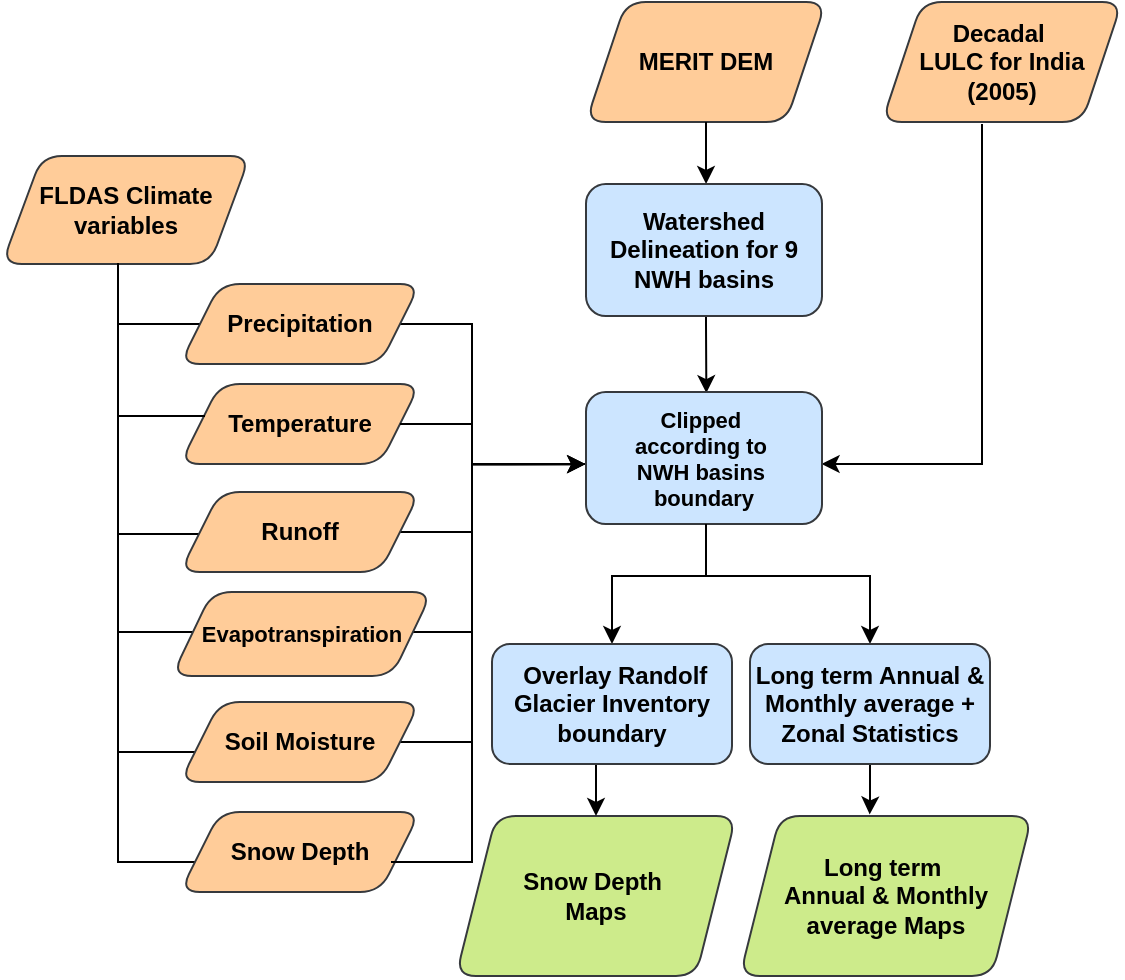 <mxfile version="24.7.5">
  <diagram name="Page-1" id="QUtDIccSRgERD6ln696T">
    <mxGraphModel dx="880" dy="468" grid="1" gridSize="10" guides="1" tooltips="1" connect="1" arrows="1" fold="1" page="1" pageScale="1" pageWidth="850" pageHeight="1100" math="0" shadow="0">
      <root>
        <mxCell id="0" />
        <mxCell id="1" parent="0" />
        <mxCell id="07gmpoXII292DJnsWcgK-1" value="FLDAS Climate variables" style="shape=parallelogram;perimeter=parallelogramPerimeter;whiteSpace=wrap;html=1;fixedSize=1;rounded=1;glass=0;strokeWidth=1;shadow=0;fillColor=#ffcc99;strokeColor=#36393d;fontStyle=1" parent="1" vertex="1">
          <mxGeometry x="85" y="180" width="124" height="54" as="geometry" />
        </mxCell>
        <mxCell id="07gmpoXII292DJnsWcgK-2" value="" style="shape=partialRectangle;whiteSpace=wrap;html=1;bottom=0;right=0;fillColor=none;rotation=-90;fontStyle=1" parent="1" vertex="1">
          <mxGeometry x="158" y="219" width="30" height="60" as="geometry" />
        </mxCell>
        <mxCell id="07gmpoXII292DJnsWcgK-3" style="edgeStyle=orthogonalEdgeStyle;rounded=0;orthogonalLoop=1;jettySize=auto;html=1;entryX=0;entryY=0.5;entryDx=0;entryDy=0;fontStyle=1" parent="1" source="07gmpoXII292DJnsWcgK-4" edge="1">
          <mxGeometry relative="1" as="geometry">
            <mxPoint x="422" y="334" as="targetPoint" />
            <Array as="points">
              <mxPoint x="320" y="264" />
              <mxPoint x="320" y="334" />
            </Array>
          </mxGeometry>
        </mxCell>
        <mxCell id="07gmpoXII292DJnsWcgK-4" value="Precipitation" style="shape=parallelogram;perimeter=parallelogramPerimeter;whiteSpace=wrap;html=1;fixedSize=1;rounded=1;glass=0;strokeWidth=1;shadow=0;fillColor=#ffcc99;strokeColor=#36393d;fontStyle=1" parent="1" vertex="1">
          <mxGeometry x="174" y="244" width="120" height="40" as="geometry" />
        </mxCell>
        <mxCell id="07gmpoXII292DJnsWcgK-6" value="Temperature" style="shape=parallelogram;perimeter=parallelogramPerimeter;whiteSpace=wrap;html=1;fixedSize=1;rounded=1;glass=0;strokeWidth=1;shadow=0;fillColor=#ffcc99;strokeColor=#36393d;fontStyle=1" parent="1" vertex="1">
          <mxGeometry x="174" y="294" width="120" height="40" as="geometry" />
        </mxCell>
        <mxCell id="07gmpoXII292DJnsWcgK-7" value="" style="shape=partialRectangle;whiteSpace=wrap;html=1;bottom=0;right=0;fillColor=none;rotation=-90;fontStyle=1" parent="1" vertex="1">
          <mxGeometry x="144" y="310" width="58" height="60" as="geometry" />
        </mxCell>
        <mxCell id="07gmpoXII292DJnsWcgK-8" style="edgeStyle=orthogonalEdgeStyle;rounded=0;orthogonalLoop=1;jettySize=auto;html=1;fontStyle=1" parent="1" source="07gmpoXII292DJnsWcgK-9" edge="1">
          <mxGeometry relative="1" as="geometry">
            <Array as="points">
              <mxPoint x="320" y="368" />
              <mxPoint x="320" y="334" />
            </Array>
            <mxPoint x="422" y="334" as="targetPoint" />
          </mxGeometry>
        </mxCell>
        <mxCell id="07gmpoXII292DJnsWcgK-9" value="Runoff" style="shape=parallelogram;perimeter=parallelogramPerimeter;whiteSpace=wrap;html=1;fixedSize=1;rounded=1;glass=0;strokeWidth=1;shadow=0;fillColor=#ffcc99;strokeColor=#36393d;fontStyle=1" parent="1" vertex="1">
          <mxGeometry x="174" y="348" width="120" height="40" as="geometry" />
        </mxCell>
        <mxCell id="07gmpoXII292DJnsWcgK-10" value="" style="shape=partialRectangle;whiteSpace=wrap;html=1;bottom=0;right=0;fillColor=none;rotation=-90;fontStyle=1" parent="1" vertex="1">
          <mxGeometry x="144" y="359" width="58" height="60" as="geometry" />
        </mxCell>
        <mxCell id="07gmpoXII292DJnsWcgK-11" style="edgeStyle=orthogonalEdgeStyle;rounded=0;orthogonalLoop=1;jettySize=auto;html=1;fontStyle=1;entryX=-0.002;entryY=0.547;entryDx=0;entryDy=0;entryPerimeter=0;" parent="1" source="07gmpoXII292DJnsWcgK-12" target="MAml1XfjMAZWZLBs70uh-9" edge="1">
          <mxGeometry relative="1" as="geometry">
            <mxPoint x="464" y="334" as="targetPoint" />
            <Array as="points">
              <mxPoint x="320" y="418" />
              <mxPoint x="320" y="334" />
            </Array>
          </mxGeometry>
        </mxCell>
        <mxCell id="07gmpoXII292DJnsWcgK-12" value="&lt;font style=&quot;font-size: 11px;&quot;&gt;Evapotranspiration&lt;/font&gt;" style="shape=parallelogram;perimeter=parallelogramPerimeter;whiteSpace=wrap;html=1;fixedSize=1;rounded=1;glass=0;strokeWidth=1;shadow=0;fillColor=#ffcc99;strokeColor=#36393d;fontStyle=1" parent="1" vertex="1">
          <mxGeometry x="170" y="398" width="130" height="42" as="geometry" />
        </mxCell>
        <mxCell id="07gmpoXII292DJnsWcgK-13" value="" style="shape=partialRectangle;whiteSpace=wrap;html=1;bottom=0;right=0;fillColor=none;rotation=-90;fontStyle=1" parent="1" vertex="1">
          <mxGeometry x="140" y="415" width="66" height="60" as="geometry" />
        </mxCell>
        <mxCell id="07gmpoXII292DJnsWcgK-14" style="edgeStyle=orthogonalEdgeStyle;rounded=0;orthogonalLoop=1;jettySize=auto;html=1;fontStyle=1;entryX=-0.004;entryY=0.548;entryDx=0;entryDy=0;entryPerimeter=0;" parent="1" source="07gmpoXII292DJnsWcgK-15" target="MAml1XfjMAZWZLBs70uh-9" edge="1">
          <mxGeometry relative="1" as="geometry">
            <mxPoint x="400" y="350" as="targetPoint" />
            <Array as="points">
              <mxPoint x="320" y="473" />
              <mxPoint x="320" y="334" />
            </Array>
          </mxGeometry>
        </mxCell>
        <mxCell id="07gmpoXII292DJnsWcgK-15" value="Soil Moisture" style="shape=parallelogram;perimeter=parallelogramPerimeter;whiteSpace=wrap;html=1;fixedSize=1;rounded=1;glass=0;strokeWidth=1;shadow=0;fillColor=#ffcc99;strokeColor=#36393d;fontStyle=1" parent="1" vertex="1">
          <mxGeometry x="174" y="453" width="120" height="40" as="geometry" />
        </mxCell>
        <mxCell id="07gmpoXII292DJnsWcgK-18" value="" style="edgeStyle=orthogonalEdgeStyle;rounded=0;orthogonalLoop=1;jettySize=auto;html=1;entryX=0.51;entryY=0.008;entryDx=0;entryDy=0;entryPerimeter=0;fontStyle=1" parent="1" target="MAml1XfjMAZWZLBs70uh-9" edge="1">
          <mxGeometry relative="1" as="geometry">
            <Array as="points">
              <mxPoint x="437" y="264" />
              <mxPoint x="437" y="264" />
            </Array>
            <mxPoint x="437" y="244" as="sourcePoint" />
            <mxPoint x="437" y="304" as="targetPoint" />
          </mxGeometry>
        </mxCell>
        <mxCell id="07gmpoXII292DJnsWcgK-20" value="" style="edgeStyle=orthogonalEdgeStyle;rounded=0;orthogonalLoop=1;jettySize=auto;html=1;entryX=0.5;entryY=0;entryDx=0;entryDy=0;fontStyle=1" parent="1" target="07gmpoXII292DJnsWcgK-25" edge="1">
          <mxGeometry relative="1" as="geometry">
            <Array as="points">
              <mxPoint x="437" y="390" />
              <mxPoint x="519" y="390" />
            </Array>
            <mxPoint x="437" y="364" as="sourcePoint" />
          </mxGeometry>
        </mxCell>
        <mxCell id="07gmpoXII292DJnsWcgK-22" style="edgeStyle=orthogonalEdgeStyle;rounded=0;orthogonalLoop=1;jettySize=auto;html=1;exitX=1;exitY=0.5;exitDx=0;exitDy=0;fontStyle=1;entryX=-0.003;entryY=0.545;entryDx=0;entryDy=0;entryPerimeter=0;" parent="1" source="07gmpoXII292DJnsWcgK-6" target="MAml1XfjMAZWZLBs70uh-9" edge="1">
          <mxGeometry relative="1" as="geometry">
            <mxPoint x="410" y="334" as="targetPoint" />
            <mxPoint x="294" y="314" as="sourcePoint" />
            <Array as="points">
              <mxPoint x="320" y="314" />
              <mxPoint x="320" y="334" />
            </Array>
          </mxGeometry>
        </mxCell>
        <mxCell id="07gmpoXII292DJnsWcgK-24" value="Long term&amp;nbsp;&lt;div&gt;Annual &amp;amp; Monthly average Maps&lt;/div&gt;" style="shape=parallelogram;perimeter=parallelogramPerimeter;whiteSpace=wrap;html=1;fixedSize=1;rounded=1;glass=0;strokeWidth=1;shadow=0;fillColor=#cdeb8b;strokeColor=#36393d;fontStyle=1" parent="1" vertex="1">
          <mxGeometry x="454" y="510" width="146" height="80" as="geometry" />
        </mxCell>
        <mxCell id="MAml1XfjMAZWZLBs70uh-12" style="edgeStyle=orthogonalEdgeStyle;rounded=0;orthogonalLoop=1;jettySize=auto;html=1;entryX=0.444;entryY=-0.01;entryDx=0;entryDy=0;entryPerimeter=0;fontStyle=1" parent="1" source="07gmpoXII292DJnsWcgK-25" target="07gmpoXII292DJnsWcgK-24" edge="1">
          <mxGeometry relative="1" as="geometry" />
        </mxCell>
        <mxCell id="07gmpoXII292DJnsWcgK-25" value="Long term Annual &amp;amp; Monthly average + Zonal Statistics" style="whiteSpace=wrap;html=1;rounded=1;glass=0;strokeWidth=1;shadow=0;fillColor=#cce5ff;strokeColor=#36393d;fontStyle=1" parent="1" vertex="1">
          <mxGeometry x="459" y="424" width="120" height="60" as="geometry" />
        </mxCell>
        <mxCell id="07gmpoXII292DJnsWcgK-26" value="" style="shape=partialRectangle;whiteSpace=wrap;html=1;bottom=0;right=0;fillColor=none;rotation=-90;fontStyle=1" parent="1" vertex="1">
          <mxGeometry x="144" y="474" width="58" height="60" as="geometry" />
        </mxCell>
        <mxCell id="07gmpoXII292DJnsWcgK-27" value="Snow Depth" style="shape=parallelogram;perimeter=parallelogramPerimeter;whiteSpace=wrap;html=1;fixedSize=1;rounded=1;glass=0;strokeWidth=1;shadow=0;fillColor=#ffcc99;strokeColor=#36393d;fontStyle=1" parent="1" vertex="1">
          <mxGeometry x="174" y="508" width="120" height="40" as="geometry" />
        </mxCell>
        <mxCell id="07gmpoXII292DJnsWcgK-28" style="edgeStyle=orthogonalEdgeStyle;rounded=0;orthogonalLoop=1;jettySize=auto;html=1;entryX=0.998;entryY=0.536;entryDx=0;entryDy=0;entryPerimeter=0;fontStyle=1" parent="1" target="MAml1XfjMAZWZLBs70uh-9" edge="1">
          <mxGeometry relative="1" as="geometry">
            <Array as="points">
              <mxPoint x="575" y="334" />
              <mxPoint x="495" y="334" />
            </Array>
            <mxPoint x="575" y="164" as="sourcePoint" />
            <mxPoint x="487" y="334" as="targetPoint" />
          </mxGeometry>
        </mxCell>
        <mxCell id="07gmpoXII292DJnsWcgK-31" value="Snow Depth&amp;nbsp;&lt;div&gt;Maps&lt;/div&gt;" style="shape=parallelogram;perimeter=parallelogramPerimeter;whiteSpace=wrap;html=1;fixedSize=1;rounded=1;glass=0;strokeWidth=1;shadow=0;fillColor=#cdeb8b;strokeColor=#36393d;fontStyle=1" parent="1" vertex="1">
          <mxGeometry x="312" y="510" width="140" height="80" as="geometry" />
        </mxCell>
        <mxCell id="MAml1XfjMAZWZLBs70uh-5" value="&lt;div&gt;MERIT DEM&lt;/div&gt;" style="shape=parallelogram;perimeter=parallelogramPerimeter;whiteSpace=wrap;html=1;fixedSize=1;rounded=1;glass=0;strokeWidth=1;shadow=0;fillColor=#ffcc99;strokeColor=#36393d;fontStyle=1" parent="1" vertex="1">
          <mxGeometry x="377" y="103.02" width="120" height="60" as="geometry" />
        </mxCell>
        <mxCell id="MAml1XfjMAZWZLBs70uh-6" style="edgeStyle=orthogonalEdgeStyle;rounded=0;orthogonalLoop=1;jettySize=auto;html=1;entryX=0.592;entryY=-0.067;entryDx=0;entryDy=0;entryPerimeter=0;fontStyle=1" parent="1" source="MAml1XfjMAZWZLBs70uh-5" edge="1">
          <mxGeometry relative="1" as="geometry">
            <mxPoint x="437.04" y="194.0" as="targetPoint" />
          </mxGeometry>
        </mxCell>
        <mxCell id="MAml1XfjMAZWZLBs70uh-8" value="Watershed Delineation for 9 NWH basins" style="rounded=1;whiteSpace=wrap;html=1;fontSize=12;glass=0;strokeWidth=1;shadow=0;fillColor=#cce5ff;strokeColor=#36393d;fontStyle=1" parent="1" vertex="1">
          <mxGeometry x="377" y="194" width="118" height="66" as="geometry" />
        </mxCell>
        <mxCell id="MAml1XfjMAZWZLBs70uh-9" value="&lt;font style=&quot;font-size: 11px;&quot;&gt;Clipped&amp;nbsp;&lt;/font&gt;&lt;div style=&quot;font-size: 11px;&quot;&gt;according to&amp;nbsp;&lt;/div&gt;&lt;div style=&quot;font-size: 11px;&quot;&gt;NWH basins&amp;nbsp;&lt;/div&gt;&lt;div style=&quot;font-size: 11px;&quot;&gt;boundary&lt;/div&gt;" style="rounded=1;whiteSpace=wrap;html=1;fontSize=12;glass=0;strokeWidth=1;shadow=0;fillColor=#cce5ff;strokeColor=#36393d;fontStyle=1" parent="1" vertex="1">
          <mxGeometry x="377" y="298" width="118" height="66" as="geometry" />
        </mxCell>
        <mxCell id="MAml1XfjMAZWZLBs70uh-10" value="" style="edgeStyle=orthogonalEdgeStyle;rounded=0;orthogonalLoop=1;jettySize=auto;html=1;entryX=0.5;entryY=0;entryDx=0;entryDy=0;exitX=0.5;exitY=1;exitDx=0;exitDy=0;fontStyle=1" parent="1" target="07gmpoXII292DJnsWcgK-32" edge="1">
          <mxGeometry relative="1" as="geometry">
            <mxPoint x="437" y="364" as="sourcePoint" />
            <mxPoint x="391" y="405" as="targetPoint" />
            <Array as="points">
              <mxPoint x="437" y="390" />
            </Array>
          </mxGeometry>
        </mxCell>
        <mxCell id="MAml1XfjMAZWZLBs70uh-11" style="edgeStyle=orthogonalEdgeStyle;rounded=0;orthogonalLoop=1;jettySize=auto;html=1;exitX=0.5;exitY=1;exitDx=0;exitDy=0;entryX=0.5;entryY=0;entryDx=0;entryDy=0;fontStyle=1" parent="1" source="07gmpoXII292DJnsWcgK-32" target="07gmpoXII292DJnsWcgK-31" edge="1">
          <mxGeometry relative="1" as="geometry" />
        </mxCell>
        <mxCell id="07gmpoXII292DJnsWcgK-32" value="&amp;nbsp;Overlay Randolf Glacier Inventory boundary" style="whiteSpace=wrap;html=1;rounded=1;glass=0;strokeWidth=1;shadow=0;fillColor=#cce5ff;strokeColor=#36393d;fontStyle=1" parent="1" vertex="1">
          <mxGeometry x="330" y="424" width="120" height="60" as="geometry" />
        </mxCell>
        <mxCell id="MAml1XfjMAZWZLBs70uh-13" value="&lt;div&gt;Decadal&amp;nbsp;&lt;/div&gt;&lt;div&gt;LULC for India (2005)&lt;/div&gt;" style="shape=parallelogram;perimeter=parallelogramPerimeter;whiteSpace=wrap;html=1;fixedSize=1;rounded=1;glass=0;strokeWidth=1;shadow=0;fillColor=#ffcc99;strokeColor=#36393d;fontStyle=1" parent="1" vertex="1">
          <mxGeometry x="525" y="103.02" width="120" height="60" as="geometry" />
        </mxCell>
        <mxCell id="5M5wrSji2qeCkD0t40Yh-3" value="" style="shape=partialRectangle;whiteSpace=wrap;html=1;bottom=0;right=0;fillColor=none;rotation=-90;fontStyle=1" parent="1" vertex="1">
          <mxGeometry x="140" y="264" width="49" height="43" as="geometry" />
        </mxCell>
        <mxCell id="5M5wrSji2qeCkD0t40Yh-5" value="" style="shape=partialRectangle;whiteSpace=wrap;html=1;bottom=0;right=0;fillColor=none;rotation=-180;fontStyle=1" parent="1" vertex="1">
          <mxGeometry x="280" y="474" width="40" height="59" as="geometry" />
        </mxCell>
        <mxCell id="5M5wrSji2qeCkD0t40Yh-6" style="edgeStyle=orthogonalEdgeStyle;rounded=0;orthogonalLoop=1;jettySize=auto;html=1;exitX=0.5;exitY=0;exitDx=0;exitDy=0;entryX=0.485;entryY=0;entryDx=0;entryDy=0;entryPerimeter=0;" parent="1" source="5M5wrSji2qeCkD0t40Yh-5" target="5M5wrSji2qeCkD0t40Yh-5" edge="1">
          <mxGeometry relative="1" as="geometry" />
        </mxCell>
      </root>
    </mxGraphModel>
  </diagram>
</mxfile>
